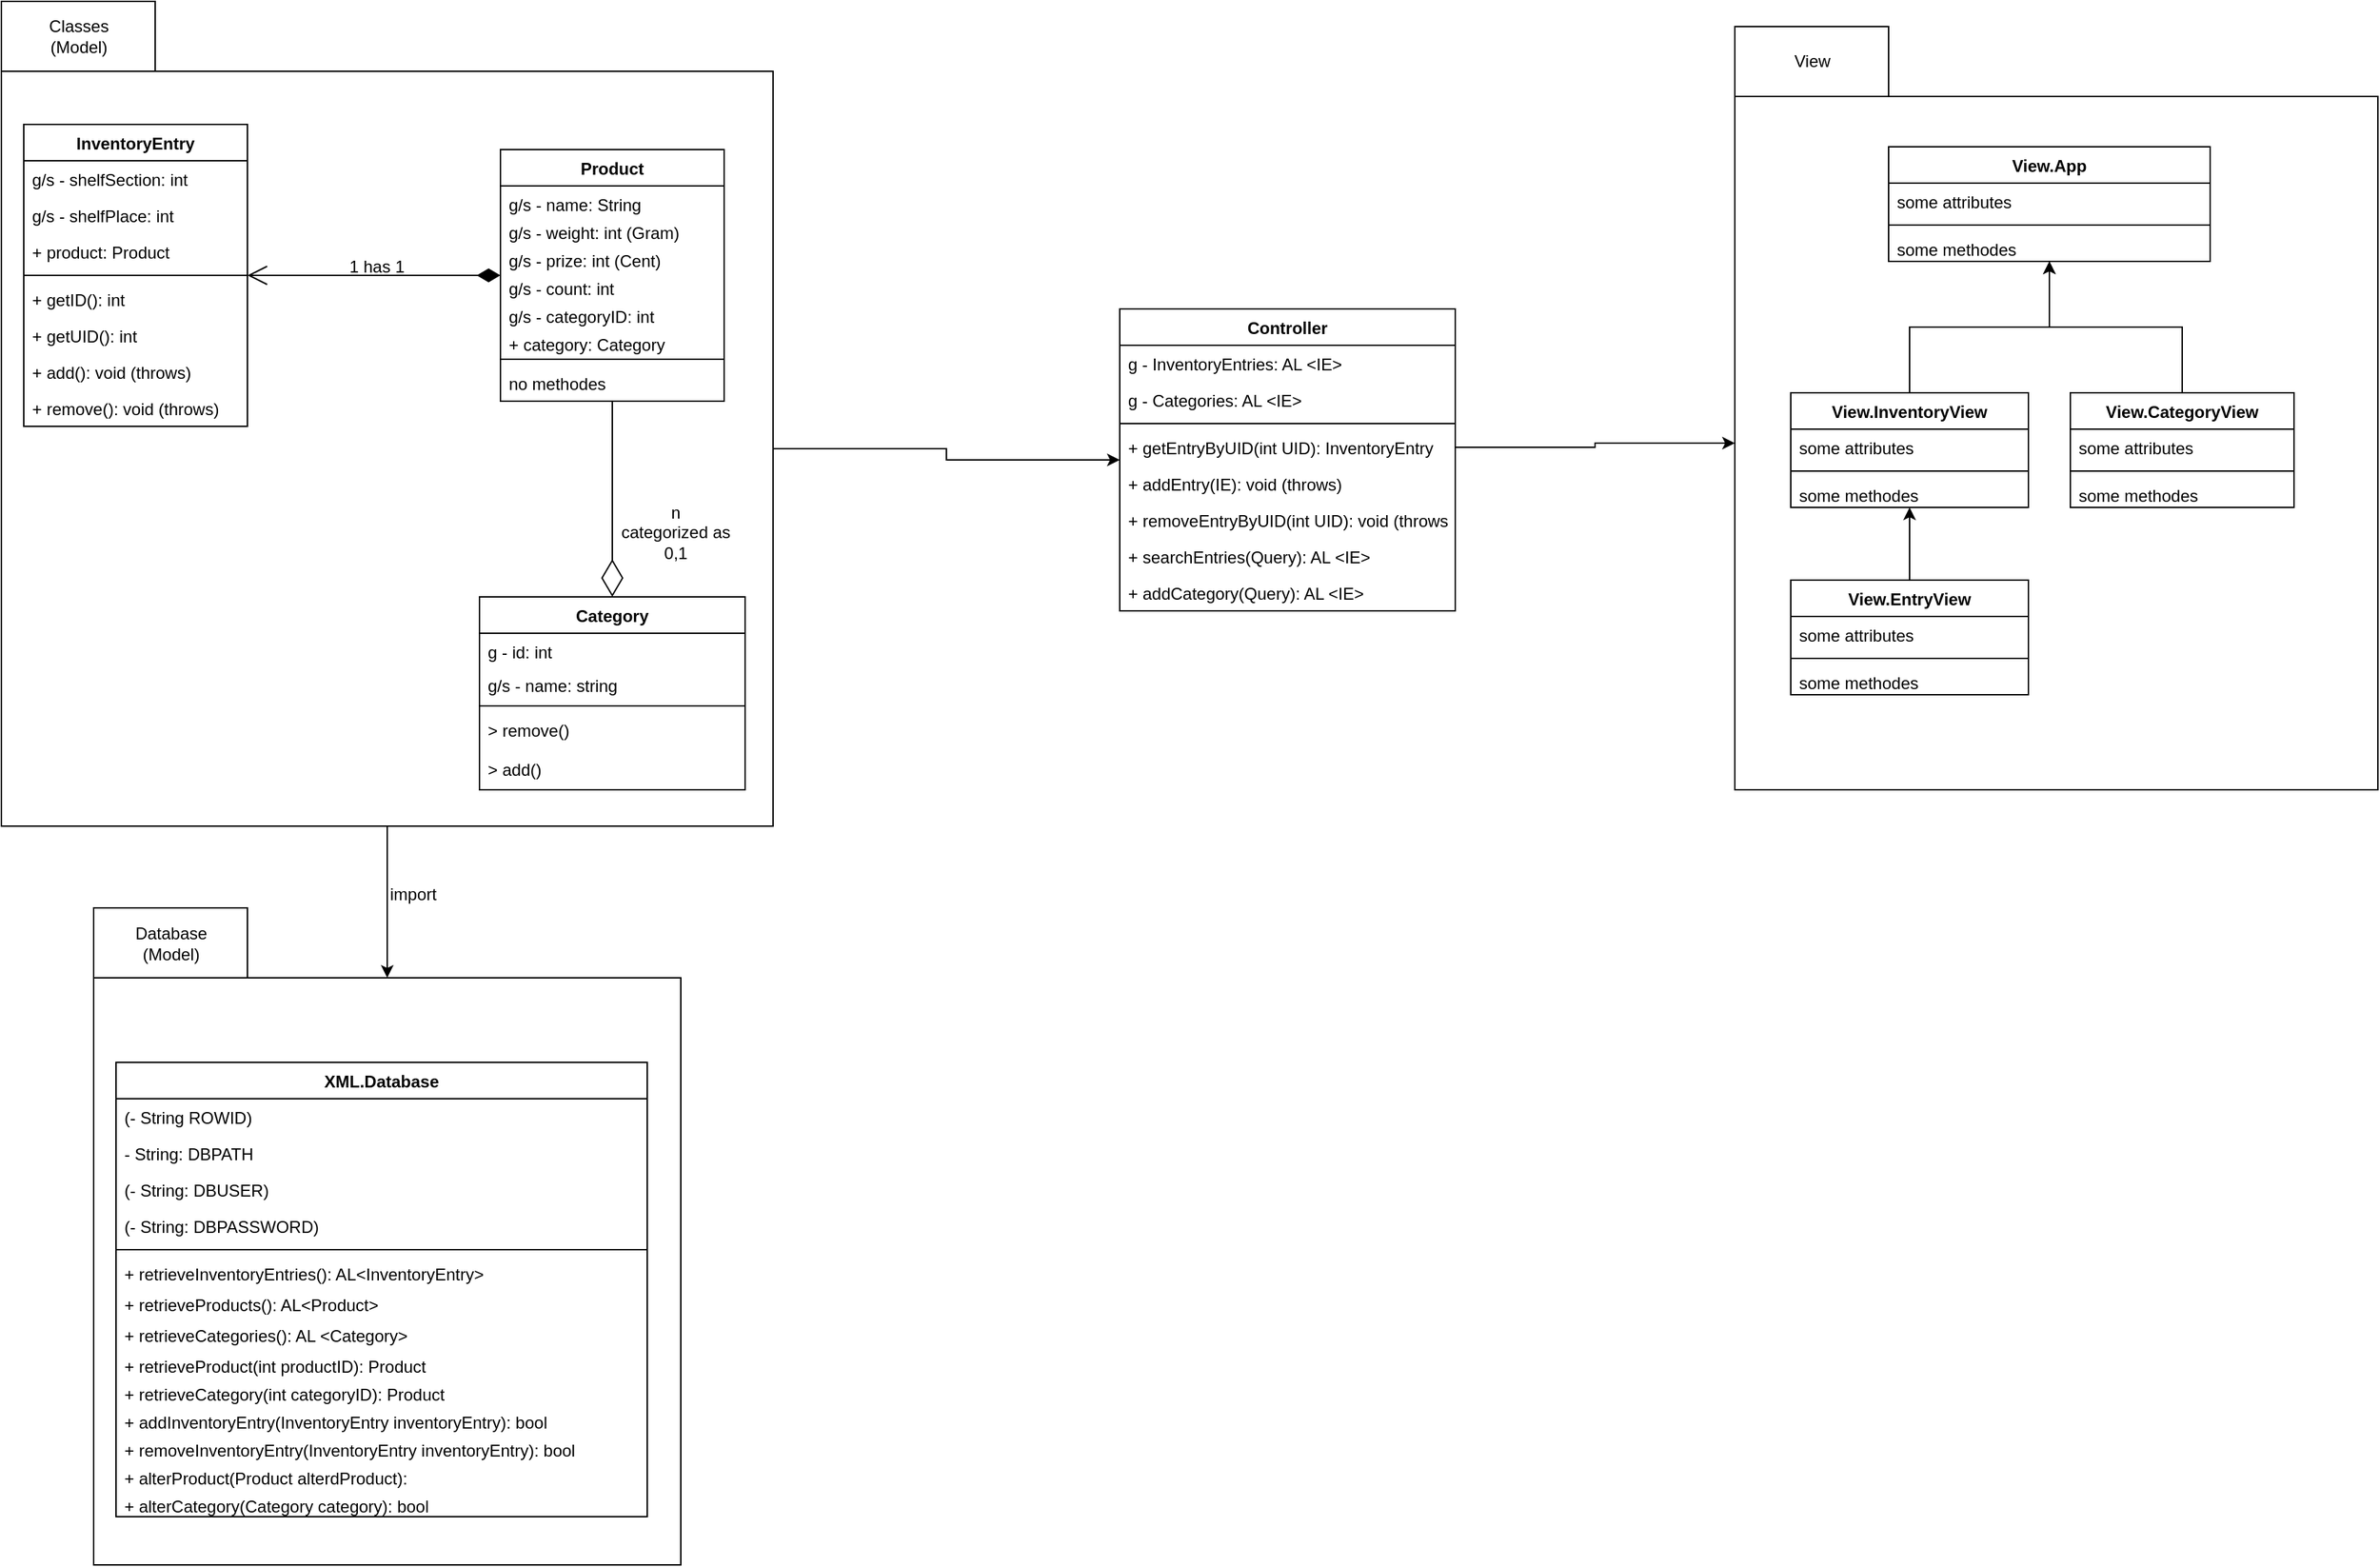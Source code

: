 <mxfile version="12.4.2" type="device" pages="1"><diagram id="II4qITKLCi_VNjRn3j1U" name="Page-1"><mxGraphModel dx="1531" dy="1131" grid="1" gridSize="10" guides="1" tooltips="1" connect="1" arrows="1" fold="1" page="1" pageScale="1" pageWidth="827" pageHeight="1169" math="0" shadow="0"><root><mxCell id="0"/><mxCell id="1" parent="0"/><mxCell id="mAHmrQMKxv-tMI07lkVj-19" style="edgeStyle=orthogonalEdgeStyle;rounded=0;orthogonalLoop=1;jettySize=auto;html=1;exitX=1;exitY=0.5;exitDx=0;exitDy=0;" parent="1" source="zyoBYqR7Cxe4k0iHYnGC-2" target="mAHmrQMKxv-tMI07lkVj-7" edge="1"><mxGeometry relative="1" as="geometry"/></mxCell><mxCell id="zyoBYqR7Cxe4k0iHYnGC-2" value="" style="rounded=0;whiteSpace=wrap;html=1;" parent="1" vertex="1"><mxGeometry x="80" y="90" width="552" height="540" as="geometry"/></mxCell><mxCell id="zyoBYqR7Cxe4k0iHYnGC-9" style="edgeStyle=orthogonalEdgeStyle;rounded=0;orthogonalLoop=1;jettySize=auto;html=1;" parent="1" source="zyoBYqR7Cxe4k0iHYnGC-2" target="MuC0JlUs1k2olT5uU5jN-11" edge="1"><mxGeometry relative="1" as="geometry"><mxPoint x="440" y="684" as="targetPoint"/></mxGeometry></mxCell><mxCell id="MuC0JlUs1k2olT5uU5jN-11" value="" style="rounded=0;whiteSpace=wrap;html=1;" parent="1" vertex="1"><mxGeometry x="146" y="738.5" width="420" height="420" as="geometry"/></mxCell><mxCell id="Qiu1RY4GNax4AS43yLGP-9" value="Product" style="swimlane;fontStyle=1;align=center;verticalAlign=top;childLayout=stackLayout;horizontal=1;startSize=26;horizontalStack=0;resizeParent=1;resizeParentMax=0;resizeLast=0;collapsible=1;marginBottom=0;" parent="1" vertex="1"><mxGeometry x="437" y="146" width="160" height="180" as="geometry"/></mxCell><mxCell id="sruDoZnBTIl_tYE3ByDj-9" value="g/s - name: String" style="text;strokeColor=none;fillColor=none;align=left;verticalAlign=top;spacingLeft=4;spacingRight=4;overflow=hidden;rotatable=0;points=[[0,0.5],[1,0.5]];portConstraint=eastwest;" parent="Qiu1RY4GNax4AS43yLGP-9" vertex="1"><mxGeometry y="26" width="160" height="20" as="geometry"/></mxCell><mxCell id="AtLYLam72HxLLNufHpRY-1" value="g/s - weight: int (Gram)" style="text;strokeColor=none;fillColor=none;align=left;verticalAlign=top;spacingLeft=4;spacingRight=4;overflow=hidden;rotatable=0;points=[[0,0.5],[1,0.5]];portConstraint=eastwest;" parent="Qiu1RY4GNax4AS43yLGP-9" vertex="1"><mxGeometry y="46" width="160" height="20" as="geometry"/></mxCell><mxCell id="sruDoZnBTIl_tYE3ByDj-7" value="g/s - prize: int (Cent)" style="text;strokeColor=none;fillColor=none;align=left;verticalAlign=top;spacingLeft=4;spacingRight=4;overflow=hidden;rotatable=0;points=[[0,0.5],[1,0.5]];portConstraint=eastwest;" parent="Qiu1RY4GNax4AS43yLGP-9" vertex="1"><mxGeometry y="66" width="160" height="20" as="geometry"/></mxCell><mxCell id="TVaEBej-A1oWXRZGp-uc-2" value="g/s - count: int" style="text;strokeColor=none;fillColor=none;align=left;verticalAlign=top;spacingLeft=4;spacingRight=4;overflow=hidden;rotatable=0;points=[[0,0.5],[1,0.5]];portConstraint=eastwest;" parent="Qiu1RY4GNax4AS43yLGP-9" vertex="1"><mxGeometry y="86" width="160" height="20" as="geometry"/></mxCell><mxCell id="up4uTZUS3rRXlpmSH3Hy-1" value="g/s - categoryID: int" style="text;strokeColor=none;fillColor=none;align=left;verticalAlign=top;spacingLeft=4;spacingRight=4;overflow=hidden;rotatable=0;points=[[0,0.5],[1,0.5]];portConstraint=eastwest;" parent="Qiu1RY4GNax4AS43yLGP-9" vertex="1"><mxGeometry y="106" width="160" height="20" as="geometry"/></mxCell><mxCell id="-B3GaBSoYx90qfIf9eGo-1" value="+ category: Category" style="text;strokeColor=none;fillColor=none;align=left;verticalAlign=top;spacingLeft=4;spacingRight=4;overflow=hidden;rotatable=0;points=[[0,0.5],[1,0.5]];portConstraint=eastwest;" parent="Qiu1RY4GNax4AS43yLGP-9" vertex="1"><mxGeometry y="126" width="160" height="20" as="geometry"/></mxCell><mxCell id="Qiu1RY4GNax4AS43yLGP-11" value="" style="line;strokeWidth=1;fillColor=none;align=left;verticalAlign=middle;spacingTop=-1;spacingLeft=3;spacingRight=3;rotatable=0;labelPosition=right;points=[];portConstraint=eastwest;" parent="Qiu1RY4GNax4AS43yLGP-9" vertex="1"><mxGeometry y="146" width="160" height="8" as="geometry"/></mxCell><mxCell id="C-HPcvjuCENW0QRDmI3f-2" value="no methodes" style="text;strokeColor=none;fillColor=none;align=left;verticalAlign=top;spacingLeft=4;spacingRight=4;overflow=hidden;rotatable=0;points=[[0,0.5],[1,0.5]];portConstraint=eastwest;" parent="Qiu1RY4GNax4AS43yLGP-9" vertex="1"><mxGeometry y="154" width="160" height="26" as="geometry"/></mxCell><mxCell id="Qiu1RY4GNax4AS43yLGP-34" value="Category" style="swimlane;fontStyle=1;align=center;verticalAlign=top;childLayout=stackLayout;horizontal=1;startSize=26;horizontalStack=0;resizeParent=1;resizeParentMax=0;resizeLast=0;collapsible=1;marginBottom=0;" parent="1" vertex="1"><mxGeometry x="422" y="466" width="190" height="138" as="geometry"/></mxCell><mxCell id="Qiu1RY4GNax4AS43yLGP-35" value="g - id: int" style="text;strokeColor=none;fillColor=none;align=left;verticalAlign=top;spacingLeft=4;spacingRight=4;overflow=hidden;rotatable=0;points=[[0,0.5],[1,0.5]];portConstraint=eastwest;" parent="Qiu1RY4GNax4AS43yLGP-34" vertex="1"><mxGeometry y="26" width="190" height="24" as="geometry"/></mxCell><mxCell id="sruDoZnBTIl_tYE3ByDj-6" value="g/s - name: string" style="text;strokeColor=none;fillColor=none;align=left;verticalAlign=top;spacingLeft=4;spacingRight=4;overflow=hidden;rotatable=0;points=[[0,0.5],[1,0.5]];portConstraint=eastwest;" parent="Qiu1RY4GNax4AS43yLGP-34" vertex="1"><mxGeometry y="50" width="190" height="24" as="geometry"/></mxCell><mxCell id="Qiu1RY4GNax4AS43yLGP-36" value="" style="line;strokeWidth=1;fillColor=none;align=left;verticalAlign=middle;spacingTop=-1;spacingLeft=3;spacingRight=3;rotatable=0;labelPosition=right;points=[];portConstraint=eastwest;" parent="Qiu1RY4GNax4AS43yLGP-34" vertex="1"><mxGeometry y="74" width="190" height="8" as="geometry"/></mxCell><mxCell id="Qiu1RY4GNax4AS43yLGP-37" value="&gt; remove()" style="text;strokeColor=none;fillColor=none;align=left;verticalAlign=top;spacingLeft=4;spacingRight=4;overflow=hidden;rotatable=0;points=[[0,0.5],[1,0.5]];portConstraint=eastwest;" parent="Qiu1RY4GNax4AS43yLGP-34" vertex="1"><mxGeometry y="82" width="190" height="28" as="geometry"/></mxCell><mxCell id="mAHmrQMKxv-tMI07lkVj-6" value="&gt; add()" style="text;strokeColor=none;fillColor=none;align=left;verticalAlign=top;spacingLeft=4;spacingRight=4;overflow=hidden;rotatable=0;points=[[0,0.5],[1,0.5]];portConstraint=eastwest;" parent="Qiu1RY4GNax4AS43yLGP-34" vertex="1"><mxGeometry y="110" width="190" height="28" as="geometry"/></mxCell><mxCell id="Qiu1RY4GNax4AS43yLGP-41" value="n&lt;br&gt;categorized as&lt;br&gt;0,1" style="text;html=1;resizable=0;points=[];autosize=1;align=center;verticalAlign=top;spacingTop=-4;" parent="1" vertex="1"><mxGeometry x="517" y="396" width="90" height="40" as="geometry"/></mxCell><mxCell id="QKrm-Eze9-A4GsQXH-GI-1" value="XML.Database" style="swimlane;fontStyle=1;align=center;verticalAlign=top;childLayout=stackLayout;horizontal=1;startSize=26;horizontalStack=0;resizeParent=1;resizeParentMax=0;resizeLast=0;collapsible=1;marginBottom=0;" parent="1" vertex="1"><mxGeometry x="162" y="799" width="380" height="325" as="geometry"/></mxCell><mxCell id="QKrm-Eze9-A4GsQXH-GI-2" value="(- String ROWID)&#10;&#9;&#10;&#9;String DBPATH = &quot;\\\\sqlite\\\\db.pen_testing.db&quot;;&#10;&#9;&#10;&#9;String DBUSER = &quot;root&quot;;&#10;&#9;&#10;&#9;String DBPASSWORD = &quot;password&quot;;" style="text;strokeColor=none;fillColor=none;align=left;verticalAlign=top;spacingLeft=4;spacingRight=4;overflow=hidden;rotatable=0;points=[[0,0.5],[1,0.5]];portConstraint=eastwest;" parent="QKrm-Eze9-A4GsQXH-GI-1" vertex="1"><mxGeometry y="26" width="380" height="26" as="geometry"/></mxCell><mxCell id="MuC0JlUs1k2olT5uU5jN-7" value="- String: DBPATH" style="text;strokeColor=none;fillColor=none;align=left;verticalAlign=top;spacingLeft=4;spacingRight=4;overflow=hidden;rotatable=0;points=[[0,0.5],[1,0.5]];portConstraint=eastwest;" parent="QKrm-Eze9-A4GsQXH-GI-1" vertex="1"><mxGeometry y="52" width="380" height="26" as="geometry"/></mxCell><mxCell id="MuC0JlUs1k2olT5uU5jN-8" value="(- String: DBUSER)" style="text;strokeColor=none;fillColor=none;align=left;verticalAlign=top;spacingLeft=4;spacingRight=4;overflow=hidden;rotatable=0;points=[[0,0.5],[1,0.5]];portConstraint=eastwest;" parent="QKrm-Eze9-A4GsQXH-GI-1" vertex="1"><mxGeometry y="78" width="380" height="26" as="geometry"/></mxCell><mxCell id="MuC0JlUs1k2olT5uU5jN-9" value="(- String: DBPASSWORD)" style="text;strokeColor=none;fillColor=none;align=left;verticalAlign=top;spacingLeft=4;spacingRight=4;overflow=hidden;rotatable=0;points=[[0,0.5],[1,0.5]];portConstraint=eastwest;" parent="QKrm-Eze9-A4GsQXH-GI-1" vertex="1"><mxGeometry y="104" width="380" height="26" as="geometry"/></mxCell><mxCell id="QKrm-Eze9-A4GsQXH-GI-3" value="" style="line;strokeWidth=1;fillColor=none;align=left;verticalAlign=middle;spacingTop=-1;spacingLeft=3;spacingRight=3;rotatable=0;labelPosition=right;points=[];portConstraint=eastwest;" parent="QKrm-Eze9-A4GsQXH-GI-1" vertex="1"><mxGeometry y="130" width="380" height="8" as="geometry"/></mxCell><mxCell id="gfWhXtZirMkXytCO7cxq-39" value="+ retrieveInventoryEntries(): AL&lt;InventoryEntry&gt;" style="text;strokeColor=none;fillColor=none;align=left;verticalAlign=top;spacingLeft=4;spacingRight=4;overflow=hidden;rotatable=0;points=[[0,0.5],[1,0.5]];portConstraint=eastwest;" parent="QKrm-Eze9-A4GsQXH-GI-1" vertex="1"><mxGeometry y="138" width="380" height="22" as="geometry"/></mxCell><mxCell id="gfWhXtZirMkXytCO7cxq-41" value="+ retrieveProducts(): AL&lt;Product&gt;" style="text;strokeColor=none;fillColor=none;align=left;verticalAlign=top;spacingLeft=4;spacingRight=4;overflow=hidden;rotatable=0;points=[[0,0.5],[1,0.5]];portConstraint=eastwest;" parent="QKrm-Eze9-A4GsQXH-GI-1" vertex="1"><mxGeometry y="160" width="380" height="22" as="geometry"/></mxCell><mxCell id="gfWhXtZirMkXytCO7cxq-42" value="+ retrieveCategories(): AL &lt;Category&gt;" style="text;strokeColor=none;fillColor=none;align=left;verticalAlign=top;spacingLeft=4;spacingRight=4;overflow=hidden;rotatable=0;points=[[0,0.5],[1,0.5]];portConstraint=eastwest;" parent="QKrm-Eze9-A4GsQXH-GI-1" vertex="1"><mxGeometry y="182" width="380" height="22" as="geometry"/></mxCell><mxCell id="MuC0JlUs1k2olT5uU5jN-4" value="+ retrieveProduct(int productID): Product" style="text;strokeColor=none;fillColor=none;align=left;verticalAlign=top;spacingLeft=4;spacingRight=4;overflow=hidden;rotatable=0;points=[[0,0.5],[1,0.5]];portConstraint=eastwest;" parent="QKrm-Eze9-A4GsQXH-GI-1" vertex="1"><mxGeometry y="204" width="380" height="20" as="geometry"/></mxCell><mxCell id="zyoBYqR7Cxe4k0iHYnGC-5" value="+ retrieveCategory(int categoryID): Product" style="text;strokeColor=none;fillColor=none;align=left;verticalAlign=top;spacingLeft=4;spacingRight=4;overflow=hidden;rotatable=0;points=[[0,0.5],[1,0.5]];portConstraint=eastwest;" parent="QKrm-Eze9-A4GsQXH-GI-1" vertex="1"><mxGeometry y="224" width="380" height="20" as="geometry"/></mxCell><mxCell id="ibuR769cZpBmyBUdAeHn-39" value="+ addInventoryEntry(InventoryEntry inventoryEntry): bool" style="text;strokeColor=none;fillColor=none;align=left;verticalAlign=top;spacingLeft=4;spacingRight=4;overflow=hidden;rotatable=0;points=[[0,0.5],[1,0.5]];portConstraint=eastwest;" parent="QKrm-Eze9-A4GsQXH-GI-1" vertex="1"><mxGeometry y="244" width="380" height="20" as="geometry"/></mxCell><mxCell id="ibuR769cZpBmyBUdAeHn-36" value="+ removeInventoryEntry(InventoryEntry inventoryEntry): bool" style="text;strokeColor=none;fillColor=none;align=left;verticalAlign=top;spacingLeft=4;spacingRight=4;overflow=hidden;rotatable=0;points=[[0,0.5],[1,0.5]];portConstraint=eastwest;" parent="QKrm-Eze9-A4GsQXH-GI-1" vertex="1"><mxGeometry y="264" width="380" height="20" as="geometry"/></mxCell><mxCell id="MuC0JlUs1k2olT5uU5jN-5" value="+ alterProduct(Product alterdProduct): " style="text;strokeColor=none;fillColor=none;align=left;verticalAlign=top;spacingLeft=4;spacingRight=4;overflow=hidden;rotatable=0;points=[[0,0.5],[1,0.5]];portConstraint=eastwest;" parent="QKrm-Eze9-A4GsQXH-GI-1" vertex="1"><mxGeometry y="284" width="380" height="20" as="geometry"/></mxCell><mxCell id="ibuR769cZpBmyBUdAeHn-27" value="+ alterCategory(Category category): bool" style="text;strokeColor=none;fillColor=none;align=left;verticalAlign=top;spacingLeft=4;spacingRight=4;overflow=hidden;rotatable=0;points=[[0,0.5],[1,0.5]];portConstraint=eastwest;" parent="QKrm-Eze9-A4GsQXH-GI-1" vertex="1"><mxGeometry y="304" width="380" height="21" as="geometry"/></mxCell><mxCell id="OFnzm7iaJnwIENqA8FYo-10" value="InventoryEntry" style="swimlane;fontStyle=1;align=center;verticalAlign=top;childLayout=stackLayout;horizontal=1;startSize=26;horizontalStack=0;resizeParent=1;resizeParentMax=0;resizeLast=0;collapsible=1;marginBottom=0;" parent="1" vertex="1"><mxGeometry x="96" y="128" width="160" height="216" as="geometry"/></mxCell><mxCell id="sruDoZnBTIl_tYE3ByDj-1" value="g/s - shelfSection: int" style="text;strokeColor=none;fillColor=none;align=left;verticalAlign=top;spacingLeft=4;spacingRight=4;overflow=hidden;rotatable=0;points=[[0,0.5],[1,0.5]];portConstraint=eastwest;" parent="OFnzm7iaJnwIENqA8FYo-10" vertex="1"><mxGeometry y="26" width="160" height="26" as="geometry"/></mxCell><mxCell id="sruDoZnBTIl_tYE3ByDj-3" value="g/s - shelfPlace: int" style="text;strokeColor=none;fillColor=none;align=left;verticalAlign=top;spacingLeft=4;spacingRight=4;overflow=hidden;rotatable=0;points=[[0,0.5],[1,0.5]];portConstraint=eastwest;" parent="OFnzm7iaJnwIENqA8FYo-10" vertex="1"><mxGeometry y="52" width="160" height="26" as="geometry"/></mxCell><mxCell id="OFnzm7iaJnwIENqA8FYo-14" value="+ product: Product" style="text;strokeColor=none;fillColor=none;align=left;verticalAlign=top;spacingLeft=4;spacingRight=4;overflow=hidden;rotatable=0;points=[[0,0.5],[1,0.5]];portConstraint=eastwest;" parent="OFnzm7iaJnwIENqA8FYo-10" vertex="1"><mxGeometry y="78" width="160" height="26" as="geometry"/></mxCell><mxCell id="OFnzm7iaJnwIENqA8FYo-12" value="" style="line;strokeWidth=1;fillColor=none;align=left;verticalAlign=middle;spacingTop=-1;spacingLeft=3;spacingRight=3;rotatable=0;labelPosition=right;points=[];portConstraint=eastwest;" parent="OFnzm7iaJnwIENqA8FYo-10" vertex="1"><mxGeometry y="104" width="160" height="8" as="geometry"/></mxCell><mxCell id="OFnzm7iaJnwIENqA8FYo-13" value="+ getID(): int" style="text;strokeColor=none;fillColor=none;align=left;verticalAlign=top;spacingLeft=4;spacingRight=4;overflow=hidden;rotatable=0;points=[[0,0.5],[1,0.5]];portConstraint=eastwest;" parent="OFnzm7iaJnwIENqA8FYo-10" vertex="1"><mxGeometry y="112" width="160" height="26" as="geometry"/></mxCell><mxCell id="mAHmrQMKxv-tMI07lkVj-1" value="+ getUID(): int" style="text;strokeColor=none;fillColor=none;align=left;verticalAlign=top;spacingLeft=4;spacingRight=4;overflow=hidden;rotatable=0;points=[[0,0.5],[1,0.5]];portConstraint=eastwest;" parent="OFnzm7iaJnwIENqA8FYo-10" vertex="1"><mxGeometry y="138" width="160" height="26" as="geometry"/></mxCell><mxCell id="mAHmrQMKxv-tMI07lkVj-4" value="+ add(): void (throws)" style="text;strokeColor=none;fillColor=none;align=left;verticalAlign=top;spacingLeft=4;spacingRight=4;overflow=hidden;rotatable=0;points=[[0,0.5],[1,0.5]];portConstraint=eastwest;" parent="OFnzm7iaJnwIENqA8FYo-10" vertex="1"><mxGeometry y="164" width="160" height="26" as="geometry"/></mxCell><mxCell id="mAHmrQMKxv-tMI07lkVj-5" value="+ remove(): void (throws)" style="text;strokeColor=none;fillColor=none;align=left;verticalAlign=top;spacingLeft=4;spacingRight=4;overflow=hidden;rotatable=0;points=[[0,0.5],[1,0.5]];portConstraint=eastwest;" parent="OFnzm7iaJnwIENqA8FYo-10" vertex="1"><mxGeometry y="190" width="160" height="26" as="geometry"/></mxCell><mxCell id="C-HPcvjuCENW0QRDmI3f-10" value="" style="endArrow=open;html=1;endSize=12;startArrow=diamondThin;startSize=14;startFill=1;edgeStyle=orthogonalEdgeStyle;align=left;verticalAlign=bottom;" parent="1" source="Qiu1RY4GNax4AS43yLGP-9" target="OFnzm7iaJnwIENqA8FYo-10" edge="1"><mxGeometry x="0.004" y="-124" relative="1" as="geometry"><mxPoint x="432.833" y="-259" as="sourcePoint"/><mxPoint x="297" y="-191" as="targetPoint"/><mxPoint x="17" y="2" as="offset"/></mxGeometry></mxCell><mxCell id="C-HPcvjuCENW0QRDmI3f-11" value="1 has 1" style="text;html=1;resizable=0;points=[];autosize=1;align=left;verticalAlign=top;spacingTop=-4;" parent="1" vertex="1"><mxGeometry x="327" y="220" width="50" height="20" as="geometry"/></mxCell><mxCell id="C-HPcvjuCENW0QRDmI3f-16" value="" style="endArrow=diamondThin;endFill=0;endSize=24;html=1;" parent="1" source="Qiu1RY4GNax4AS43yLGP-9" target="Qiu1RY4GNax4AS43yLGP-34" edge="1"><mxGeometry width="160" relative="1" as="geometry"><mxPoint x="242" y="646" as="sourcePoint"/><mxPoint x="402" y="646" as="targetPoint"/><Array as="points"/></mxGeometry></mxCell><mxCell id="MuC0JlUs1k2olT5uU5jN-16" value="Database&lt;br&gt;(Model)" style="html=1;" parent="1" vertex="1"><mxGeometry x="146" y="688.5" width="110" height="50" as="geometry"/></mxCell><mxCell id="zyoBYqR7Cxe4k0iHYnGC-3" value="Classes&lt;br&gt;(Model)" style="html=1;" parent="1" vertex="1"><mxGeometry x="80" y="40" width="110" height="50" as="geometry"/></mxCell><mxCell id="zyoBYqR7Cxe4k0iHYnGC-10" value="import" style="text;html=1;resizable=0;points=[];autosize=1;align=left;verticalAlign=top;spacingTop=-4;" parent="1" vertex="1"><mxGeometry x="356" y="668.5" width="50" height="20" as="geometry"/></mxCell><mxCell id="mAHmrQMKxv-tMI07lkVj-7" value="Controller" style="swimlane;fontStyle=1;align=center;verticalAlign=top;childLayout=stackLayout;horizontal=1;startSize=26;horizontalStack=0;resizeParent=1;resizeParentMax=0;resizeLast=0;collapsible=1;marginBottom=0;" parent="1" vertex="1"><mxGeometry x="880" y="260" width="240" height="216" as="geometry"/></mxCell><mxCell id="mAHmrQMKxv-tMI07lkVj-8" value="g - InventoryEntries: AL &lt;IE&gt;" style="text;strokeColor=none;fillColor=none;align=left;verticalAlign=top;spacingLeft=4;spacingRight=4;overflow=hidden;rotatable=0;points=[[0,0.5],[1,0.5]];portConstraint=eastwest;" parent="mAHmrQMKxv-tMI07lkVj-7" vertex="1"><mxGeometry y="26" width="240" height="26" as="geometry"/></mxCell><mxCell id="mAHmrQMKxv-tMI07lkVj-18" value="g - Categories: AL &lt;IE&gt;" style="text;strokeColor=none;fillColor=none;align=left;verticalAlign=top;spacingLeft=4;spacingRight=4;overflow=hidden;rotatable=0;points=[[0,0.5],[1,0.5]];portConstraint=eastwest;" parent="mAHmrQMKxv-tMI07lkVj-7" vertex="1"><mxGeometry y="52" width="240" height="26" as="geometry"/></mxCell><mxCell id="mAHmrQMKxv-tMI07lkVj-11" value="" style="line;strokeWidth=1;fillColor=none;align=left;verticalAlign=middle;spacingTop=-1;spacingLeft=3;spacingRight=3;rotatable=0;labelPosition=right;points=[];portConstraint=eastwest;" parent="mAHmrQMKxv-tMI07lkVj-7" vertex="1"><mxGeometry y="78" width="240" height="8" as="geometry"/></mxCell><mxCell id="mAHmrQMKxv-tMI07lkVj-12" value="+ getEntryByUID(int UID): InventoryEntry" style="text;strokeColor=none;fillColor=none;align=left;verticalAlign=top;spacingLeft=4;spacingRight=4;overflow=hidden;rotatable=0;points=[[0,0.5],[1,0.5]];portConstraint=eastwest;" parent="mAHmrQMKxv-tMI07lkVj-7" vertex="1"><mxGeometry y="86" width="240" height="26" as="geometry"/></mxCell><mxCell id="mAHmrQMKxv-tMI07lkVj-14" value="+ addEntry(IE): void (throws)" style="text;strokeColor=none;fillColor=none;align=left;verticalAlign=top;spacingLeft=4;spacingRight=4;overflow=hidden;rotatable=0;points=[[0,0.5],[1,0.5]];portConstraint=eastwest;" parent="mAHmrQMKxv-tMI07lkVj-7" vertex="1"><mxGeometry y="112" width="240" height="26" as="geometry"/></mxCell><mxCell id="mAHmrQMKxv-tMI07lkVj-15" value="+ removeEntryByUID(int UID): void (throws)" style="text;strokeColor=none;fillColor=none;align=left;verticalAlign=top;spacingLeft=4;spacingRight=4;overflow=hidden;rotatable=0;points=[[0,0.5],[1,0.5]];portConstraint=eastwest;" parent="mAHmrQMKxv-tMI07lkVj-7" vertex="1"><mxGeometry y="138" width="240" height="26" as="geometry"/></mxCell><mxCell id="mAHmrQMKxv-tMI07lkVj-16" value="+ searchEntries(Query): AL &lt;IE&gt;" style="text;strokeColor=none;fillColor=none;align=left;verticalAlign=top;spacingLeft=4;spacingRight=4;overflow=hidden;rotatable=0;points=[[0,0.5],[1,0.5]];portConstraint=eastwest;" parent="mAHmrQMKxv-tMI07lkVj-7" vertex="1"><mxGeometry y="164" width="240" height="26" as="geometry"/></mxCell><mxCell id="mAHmrQMKxv-tMI07lkVj-17" value="+ addCategory(Query): AL &lt;IE&gt;" style="text;strokeColor=none;fillColor=none;align=left;verticalAlign=top;spacingLeft=4;spacingRight=4;overflow=hidden;rotatable=0;points=[[0,0.5],[1,0.5]];portConstraint=eastwest;" parent="mAHmrQMKxv-tMI07lkVj-7" vertex="1"><mxGeometry y="190" width="240" height="26" as="geometry"/></mxCell><mxCell id="l4-ywfOaw1dK3CgNPek9-1" value="" style="rounded=0;whiteSpace=wrap;html=1;" parent="1" vertex="1"><mxGeometry x="1320" y="108" width="460" height="496" as="geometry"/></mxCell><mxCell id="l4-ywfOaw1dK3CgNPek9-2" value="View" style="html=1;" parent="1" vertex="1"><mxGeometry x="1320" y="58" width="110" height="50" as="geometry"/></mxCell><mxCell id="l4-ywfOaw1dK3CgNPek9-3" value="View.App" style="swimlane;fontStyle=1;align=center;verticalAlign=top;childLayout=stackLayout;horizontal=1;startSize=26;horizontalStack=0;resizeParent=1;resizeParentMax=0;resizeLast=0;collapsible=1;marginBottom=0;" parent="1" vertex="1"><mxGeometry x="1430" y="144" width="230" height="82" as="geometry"/></mxCell><mxCell id="l4-ywfOaw1dK3CgNPek9-7" value="some attributes" style="text;strokeColor=none;fillColor=none;align=left;verticalAlign=top;spacingLeft=4;spacingRight=4;overflow=hidden;rotatable=0;points=[[0,0.5],[1,0.5]];portConstraint=eastwest;" parent="l4-ywfOaw1dK3CgNPek9-3" vertex="1"><mxGeometry y="26" width="230" height="26" as="geometry"/></mxCell><mxCell id="l4-ywfOaw1dK3CgNPek9-8" value="" style="line;strokeWidth=1;fillColor=none;align=left;verticalAlign=middle;spacingTop=-1;spacingLeft=3;spacingRight=3;rotatable=0;labelPosition=right;points=[];portConstraint=eastwest;" parent="l4-ywfOaw1dK3CgNPek9-3" vertex="1"><mxGeometry y="52" width="230" height="8" as="geometry"/></mxCell><mxCell id="l4-ywfOaw1dK3CgNPek9-9" value="some methodes" style="text;strokeColor=none;fillColor=none;align=left;verticalAlign=top;spacingLeft=4;spacingRight=4;overflow=hidden;rotatable=0;points=[[0,0.5],[1,0.5]];portConstraint=eastwest;" parent="l4-ywfOaw1dK3CgNPek9-3" vertex="1"><mxGeometry y="60" width="230" height="22" as="geometry"/></mxCell><mxCell id="l4-ywfOaw1dK3CgNPek9-30" style="edgeStyle=orthogonalEdgeStyle;rounded=0;orthogonalLoop=1;jettySize=auto;html=1;exitX=0.5;exitY=0;exitDx=0;exitDy=0;" parent="1" source="l4-ywfOaw1dK3CgNPek9-18" target="l4-ywfOaw1dK3CgNPek9-3" edge="1"><mxGeometry relative="1" as="geometry"/></mxCell><mxCell id="l4-ywfOaw1dK3CgNPek9-18" value="View.InventoryView" style="swimlane;fontStyle=1;align=center;verticalAlign=top;childLayout=stackLayout;horizontal=1;startSize=26;horizontalStack=0;resizeParent=1;resizeParentMax=0;resizeLast=0;collapsible=1;marginBottom=0;" parent="1" vertex="1"><mxGeometry x="1360" y="320" width="170" height="82" as="geometry"/></mxCell><mxCell id="l4-ywfOaw1dK3CgNPek9-19" value="some attributes" style="text;strokeColor=none;fillColor=none;align=left;verticalAlign=top;spacingLeft=4;spacingRight=4;overflow=hidden;rotatable=0;points=[[0,0.5],[1,0.5]];portConstraint=eastwest;" parent="l4-ywfOaw1dK3CgNPek9-18" vertex="1"><mxGeometry y="26" width="170" height="26" as="geometry"/></mxCell><mxCell id="l4-ywfOaw1dK3CgNPek9-20" value="" style="line;strokeWidth=1;fillColor=none;align=left;verticalAlign=middle;spacingTop=-1;spacingLeft=3;spacingRight=3;rotatable=0;labelPosition=right;points=[];portConstraint=eastwest;" parent="l4-ywfOaw1dK3CgNPek9-18" vertex="1"><mxGeometry y="52" width="170" height="8" as="geometry"/></mxCell><mxCell id="l4-ywfOaw1dK3CgNPek9-21" value="some methodes" style="text;strokeColor=none;fillColor=none;align=left;verticalAlign=top;spacingLeft=4;spacingRight=4;overflow=hidden;rotatable=0;points=[[0,0.5],[1,0.5]];portConstraint=eastwest;" parent="l4-ywfOaw1dK3CgNPek9-18" vertex="1"><mxGeometry y="60" width="170" height="22" as="geometry"/></mxCell><mxCell id="l4-ywfOaw1dK3CgNPek9-32" style="edgeStyle=orthogonalEdgeStyle;rounded=0;orthogonalLoop=1;jettySize=auto;html=1;exitX=0.5;exitY=0;exitDx=0;exitDy=0;" parent="1" source="l4-ywfOaw1dK3CgNPek9-22" target="l4-ywfOaw1dK3CgNPek9-18" edge="1"><mxGeometry relative="1" as="geometry"/></mxCell><mxCell id="l4-ywfOaw1dK3CgNPek9-22" value="View.EntryView" style="swimlane;fontStyle=1;align=center;verticalAlign=top;childLayout=stackLayout;horizontal=1;startSize=26;horizontalStack=0;resizeParent=1;resizeParentMax=0;resizeLast=0;collapsible=1;marginBottom=0;" parent="1" vertex="1"><mxGeometry x="1360" y="454" width="170" height="82" as="geometry"/></mxCell><mxCell id="l4-ywfOaw1dK3CgNPek9-23" value="some attributes" style="text;strokeColor=none;fillColor=none;align=left;verticalAlign=top;spacingLeft=4;spacingRight=4;overflow=hidden;rotatable=0;points=[[0,0.5],[1,0.5]];portConstraint=eastwest;" parent="l4-ywfOaw1dK3CgNPek9-22" vertex="1"><mxGeometry y="26" width="170" height="26" as="geometry"/></mxCell><mxCell id="l4-ywfOaw1dK3CgNPek9-24" value="" style="line;strokeWidth=1;fillColor=none;align=left;verticalAlign=middle;spacingTop=-1;spacingLeft=3;spacingRight=3;rotatable=0;labelPosition=right;points=[];portConstraint=eastwest;" parent="l4-ywfOaw1dK3CgNPek9-22" vertex="1"><mxGeometry y="52" width="170" height="8" as="geometry"/></mxCell><mxCell id="l4-ywfOaw1dK3CgNPek9-25" value="some methodes" style="text;strokeColor=none;fillColor=none;align=left;verticalAlign=top;spacingLeft=4;spacingRight=4;overflow=hidden;rotatable=0;points=[[0,0.5],[1,0.5]];portConstraint=eastwest;" parent="l4-ywfOaw1dK3CgNPek9-22" vertex="1"><mxGeometry y="60" width="170" height="22" as="geometry"/></mxCell><mxCell id="l4-ywfOaw1dK3CgNPek9-31" style="edgeStyle=orthogonalEdgeStyle;rounded=0;orthogonalLoop=1;jettySize=auto;html=1;exitX=0.5;exitY=0;exitDx=0;exitDy=0;" parent="1" source="l4-ywfOaw1dK3CgNPek9-26" target="l4-ywfOaw1dK3CgNPek9-3" edge="1"><mxGeometry relative="1" as="geometry"/></mxCell><mxCell id="l4-ywfOaw1dK3CgNPek9-26" value="View.CategoryView" style="swimlane;fontStyle=1;align=center;verticalAlign=top;childLayout=stackLayout;horizontal=1;startSize=26;horizontalStack=0;resizeParent=1;resizeParentMax=0;resizeLast=0;collapsible=1;marginBottom=0;" parent="1" vertex="1"><mxGeometry x="1560" y="320" width="160" height="82" as="geometry"/></mxCell><mxCell id="l4-ywfOaw1dK3CgNPek9-27" value="some attributes" style="text;strokeColor=none;fillColor=none;align=left;verticalAlign=top;spacingLeft=4;spacingRight=4;overflow=hidden;rotatable=0;points=[[0,0.5],[1,0.5]];portConstraint=eastwest;" parent="l4-ywfOaw1dK3CgNPek9-26" vertex="1"><mxGeometry y="26" width="160" height="26" as="geometry"/></mxCell><mxCell id="l4-ywfOaw1dK3CgNPek9-28" value="" style="line;strokeWidth=1;fillColor=none;align=left;verticalAlign=middle;spacingTop=-1;spacingLeft=3;spacingRight=3;rotatable=0;labelPosition=right;points=[];portConstraint=eastwest;" parent="l4-ywfOaw1dK3CgNPek9-26" vertex="1"><mxGeometry y="52" width="160" height="8" as="geometry"/></mxCell><mxCell id="l4-ywfOaw1dK3CgNPek9-29" value="some methodes" style="text;strokeColor=none;fillColor=none;align=left;verticalAlign=top;spacingLeft=4;spacingRight=4;overflow=hidden;rotatable=0;points=[[0,0.5],[1,0.5]];portConstraint=eastwest;" parent="l4-ywfOaw1dK3CgNPek9-26" vertex="1"><mxGeometry y="60" width="160" height="22" as="geometry"/></mxCell><mxCell id="l4-ywfOaw1dK3CgNPek9-33" style="edgeStyle=orthogonalEdgeStyle;rounded=0;orthogonalLoop=1;jettySize=auto;html=1;exitX=1;exitY=0.5;exitDx=0;exitDy=0;" parent="1" source="mAHmrQMKxv-tMI07lkVj-12" target="l4-ywfOaw1dK3CgNPek9-1" edge="1"><mxGeometry relative="1" as="geometry"/></mxCell></root></mxGraphModel></diagram></mxfile>